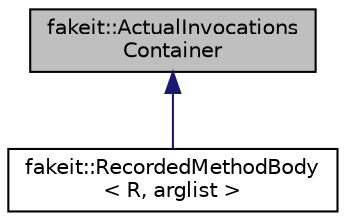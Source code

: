digraph "fakeit::ActualInvocationsContainer"
{
  edge [fontname="Helvetica",fontsize="10",labelfontname="Helvetica",labelfontsize="10"];
  node [fontname="Helvetica",fontsize="10",shape=record];
  Node1 [label="fakeit::ActualInvocations\lContainer",height=0.2,width=0.4,color="black", fillcolor="grey75", style="filled" fontcolor="black"];
  Node1 -> Node2 [dir="back",color="midnightblue",fontsize="10",style="solid",fontname="Helvetica"];
  Node2 [label="fakeit::RecordedMethodBody\l\< R, arglist \>",height=0.2,width=0.4,color="black", fillcolor="white", style="filled",URL="$d8/d03/classfakeit_1_1RecordedMethodBody.html"];
}
